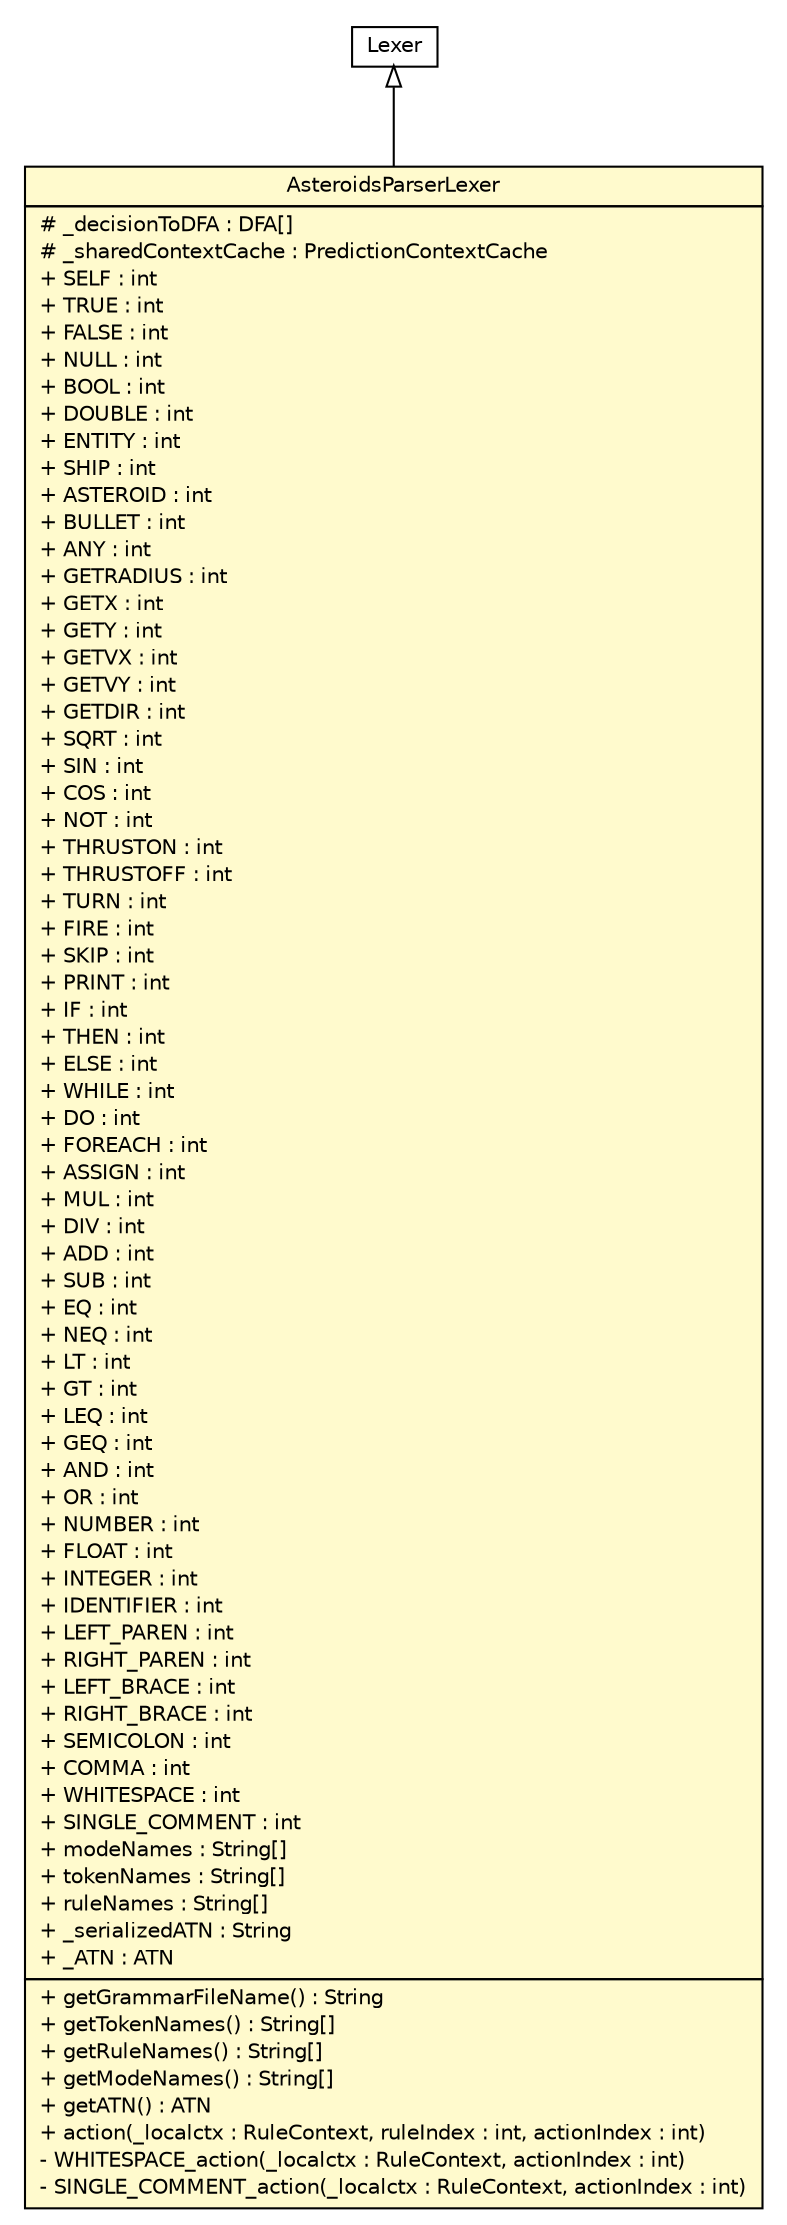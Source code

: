 #!/usr/local/bin/dot
#
# Class diagram 
# Generated by UMLGraph version R5_6 (http://www.umlgraph.org/)
#

digraph G {
	edge [fontname="Helvetica",fontsize=10,labelfontname="Helvetica",labelfontsize=10];
	node [fontname="Helvetica",fontsize=10,shape=plaintext];
	nodesep=0.25;
	ranksep=0.5;
	// model.programs.parsing.AsteroidsParserLexer
	c3927 [label=<<table title="model.programs.parsing.AsteroidsParserLexer" border="0" cellborder="1" cellspacing="0" cellpadding="2" port="p" bgcolor="lemonChiffon" href="./AsteroidsParserLexer.html">
		<tr><td><table border="0" cellspacing="0" cellpadding="1">
<tr><td align="center" balign="center"> AsteroidsParserLexer </td></tr>
		</table></td></tr>
		<tr><td><table border="0" cellspacing="0" cellpadding="1">
<tr><td align="left" balign="left"> # _decisionToDFA : DFA[] </td></tr>
<tr><td align="left" balign="left"> # _sharedContextCache : PredictionContextCache </td></tr>
<tr><td align="left" balign="left"> + SELF : int </td></tr>
<tr><td align="left" balign="left"> + TRUE : int </td></tr>
<tr><td align="left" balign="left"> + FALSE : int </td></tr>
<tr><td align="left" balign="left"> + NULL : int </td></tr>
<tr><td align="left" balign="left"> + BOOL : int </td></tr>
<tr><td align="left" balign="left"> + DOUBLE : int </td></tr>
<tr><td align="left" balign="left"> + ENTITY : int </td></tr>
<tr><td align="left" balign="left"> + SHIP : int </td></tr>
<tr><td align="left" balign="left"> + ASTEROID : int </td></tr>
<tr><td align="left" balign="left"> + BULLET : int </td></tr>
<tr><td align="left" balign="left"> + ANY : int </td></tr>
<tr><td align="left" balign="left"> + GETRADIUS : int </td></tr>
<tr><td align="left" balign="left"> + GETX : int </td></tr>
<tr><td align="left" balign="left"> + GETY : int </td></tr>
<tr><td align="left" balign="left"> + GETVX : int </td></tr>
<tr><td align="left" balign="left"> + GETVY : int </td></tr>
<tr><td align="left" balign="left"> + GETDIR : int </td></tr>
<tr><td align="left" balign="left"> + SQRT : int </td></tr>
<tr><td align="left" balign="left"> + SIN : int </td></tr>
<tr><td align="left" balign="left"> + COS : int </td></tr>
<tr><td align="left" balign="left"> + NOT : int </td></tr>
<tr><td align="left" balign="left"> + THRUSTON : int </td></tr>
<tr><td align="left" balign="left"> + THRUSTOFF : int </td></tr>
<tr><td align="left" balign="left"> + TURN : int </td></tr>
<tr><td align="left" balign="left"> + FIRE : int </td></tr>
<tr><td align="left" balign="left"> + SKIP : int </td></tr>
<tr><td align="left" balign="left"> + PRINT : int </td></tr>
<tr><td align="left" balign="left"> + IF : int </td></tr>
<tr><td align="left" balign="left"> + THEN : int </td></tr>
<tr><td align="left" balign="left"> + ELSE : int </td></tr>
<tr><td align="left" balign="left"> + WHILE : int </td></tr>
<tr><td align="left" balign="left"> + DO : int </td></tr>
<tr><td align="left" balign="left"> + FOREACH : int </td></tr>
<tr><td align="left" balign="left"> + ASSIGN : int </td></tr>
<tr><td align="left" balign="left"> + MUL : int </td></tr>
<tr><td align="left" balign="left"> + DIV : int </td></tr>
<tr><td align="left" balign="left"> + ADD : int </td></tr>
<tr><td align="left" balign="left"> + SUB : int </td></tr>
<tr><td align="left" balign="left"> + EQ : int </td></tr>
<tr><td align="left" balign="left"> + NEQ : int </td></tr>
<tr><td align="left" balign="left"> + LT : int </td></tr>
<tr><td align="left" balign="left"> + GT : int </td></tr>
<tr><td align="left" balign="left"> + LEQ : int </td></tr>
<tr><td align="left" balign="left"> + GEQ : int </td></tr>
<tr><td align="left" balign="left"> + AND : int </td></tr>
<tr><td align="left" balign="left"> + OR : int </td></tr>
<tr><td align="left" balign="left"> + NUMBER : int </td></tr>
<tr><td align="left" balign="left"> + FLOAT : int </td></tr>
<tr><td align="left" balign="left"> + INTEGER : int </td></tr>
<tr><td align="left" balign="left"> + IDENTIFIER : int </td></tr>
<tr><td align="left" balign="left"> + LEFT_PAREN : int </td></tr>
<tr><td align="left" balign="left"> + RIGHT_PAREN : int </td></tr>
<tr><td align="left" balign="left"> + LEFT_BRACE : int </td></tr>
<tr><td align="left" balign="left"> + RIGHT_BRACE : int </td></tr>
<tr><td align="left" balign="left"> + SEMICOLON : int </td></tr>
<tr><td align="left" balign="left"> + COMMA : int </td></tr>
<tr><td align="left" balign="left"> + WHITESPACE : int </td></tr>
<tr><td align="left" balign="left"> + SINGLE_COMMENT : int </td></tr>
<tr><td align="left" balign="left"> + modeNames : String[] </td></tr>
<tr><td align="left" balign="left"> + tokenNames : String[] </td></tr>
<tr><td align="left" balign="left"> + ruleNames : String[] </td></tr>
<tr><td align="left" balign="left"> + _serializedATN : String </td></tr>
<tr><td align="left" balign="left"> + _ATN : ATN </td></tr>
		</table></td></tr>
		<tr><td><table border="0" cellspacing="0" cellpadding="1">
<tr><td align="left" balign="left"> + getGrammarFileName() : String </td></tr>
<tr><td align="left" balign="left"> + getTokenNames() : String[] </td></tr>
<tr><td align="left" balign="left"> + getRuleNames() : String[] </td></tr>
<tr><td align="left" balign="left"> + getModeNames() : String[] </td></tr>
<tr><td align="left" balign="left"> + getATN() : ATN </td></tr>
<tr><td align="left" balign="left"> + action(_localctx : RuleContext, ruleIndex : int, actionIndex : int) </td></tr>
<tr><td align="left" balign="left"> - WHITESPACE_action(_localctx : RuleContext, actionIndex : int) </td></tr>
<tr><td align="left" balign="left"> - SINGLE_COMMENT_action(_localctx : RuleContext, actionIndex : int) </td></tr>
		</table></td></tr>
		</table>>, URL="./AsteroidsParserLexer.html", fontname="Helvetica", fontcolor="black", fontsize=10.0];
	//model.programs.parsing.AsteroidsParserLexer extends Lexer
	c4021:p -> c3927:p [dir=back,arrowtail=empty];
	// Lexer
	c4021[label=<<table title="Lexer" border="0" cellborder="1" cellspacing="0" cellpadding="2" port="p" href="http://java.sun.com/j2se/1.4.2/docs/api//Lexer.html">
		<tr><td><table border="0" cellspacing="0" cellpadding="1">
<tr><td align="center" balign="center"> Lexer </td></tr>
		</table></td></tr>
		</table>>, fontname="Helvetica", fontcolor="black", fontsize=10.0];
}

